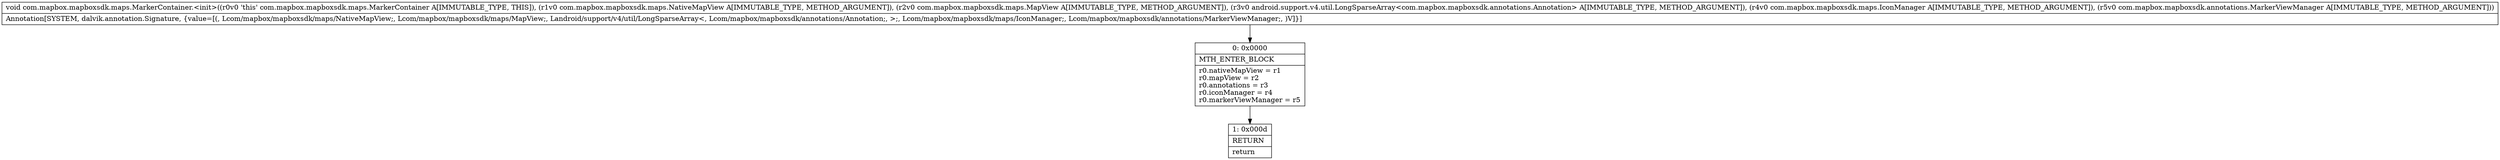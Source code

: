 digraph "CFG forcom.mapbox.mapboxsdk.maps.MarkerContainer.\<init\>(Lcom\/mapbox\/mapboxsdk\/maps\/NativeMapView;Lcom\/mapbox\/mapboxsdk\/maps\/MapView;Landroid\/support\/v4\/util\/LongSparseArray;Lcom\/mapbox\/mapboxsdk\/maps\/IconManager;Lcom\/mapbox\/mapboxsdk\/annotations\/MarkerViewManager;)V" {
Node_0 [shape=record,label="{0\:\ 0x0000|MTH_ENTER_BLOCK\l|r0.nativeMapView = r1\lr0.mapView = r2\lr0.annotations = r3\lr0.iconManager = r4\lr0.markerViewManager = r5\l}"];
Node_1 [shape=record,label="{1\:\ 0x000d|RETURN\l|return\l}"];
MethodNode[shape=record,label="{void com.mapbox.mapboxsdk.maps.MarkerContainer.\<init\>((r0v0 'this' com.mapbox.mapboxsdk.maps.MarkerContainer A[IMMUTABLE_TYPE, THIS]), (r1v0 com.mapbox.mapboxsdk.maps.NativeMapView A[IMMUTABLE_TYPE, METHOD_ARGUMENT]), (r2v0 com.mapbox.mapboxsdk.maps.MapView A[IMMUTABLE_TYPE, METHOD_ARGUMENT]), (r3v0 android.support.v4.util.LongSparseArray\<com.mapbox.mapboxsdk.annotations.Annotation\> A[IMMUTABLE_TYPE, METHOD_ARGUMENT]), (r4v0 com.mapbox.mapboxsdk.maps.IconManager A[IMMUTABLE_TYPE, METHOD_ARGUMENT]), (r5v0 com.mapbox.mapboxsdk.annotations.MarkerViewManager A[IMMUTABLE_TYPE, METHOD_ARGUMENT]))  | Annotation[SYSTEM, dalvik.annotation.Signature, \{value=[(, Lcom\/mapbox\/mapboxsdk\/maps\/NativeMapView;, Lcom\/mapbox\/mapboxsdk\/maps\/MapView;, Landroid\/support\/v4\/util\/LongSparseArray\<, Lcom\/mapbox\/mapboxsdk\/annotations\/Annotation;, \>;, Lcom\/mapbox\/mapboxsdk\/maps\/IconManager;, Lcom\/mapbox\/mapboxsdk\/annotations\/MarkerViewManager;, )V]\}]\l}"];
MethodNode -> Node_0;
Node_0 -> Node_1;
}

